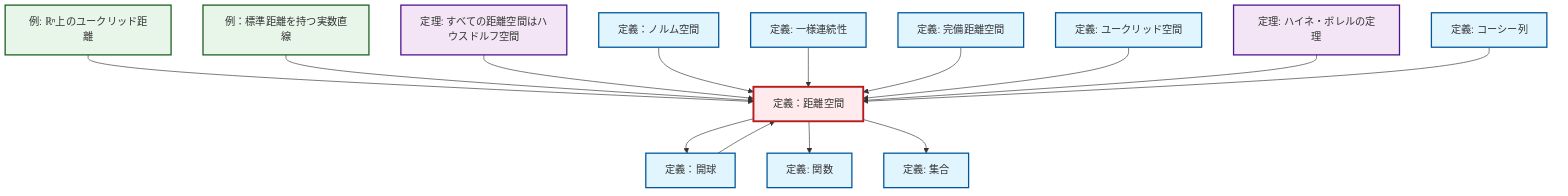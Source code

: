 graph TD
    classDef definition fill:#e1f5fe,stroke:#01579b,stroke-width:2px
    classDef theorem fill:#f3e5f5,stroke:#4a148c,stroke-width:2px
    classDef axiom fill:#fff3e0,stroke:#e65100,stroke-width:2px
    classDef example fill:#e8f5e9,stroke:#1b5e20,stroke-width:2px
    classDef current fill:#ffebee,stroke:#b71c1c,stroke-width:3px
    thm-metric-hausdorff["定理: すべての距離空間はハウスドルフ空間"]:::theorem
    def-set["定義: 集合"]:::definition
    thm-heine-borel["定理: ハイネ・ボレルの定理"]:::theorem
    def-complete-metric-space["定義: 完備距離空間"]:::definition
    def-cauchy-sequence["定義: コーシー列"]:::definition
    ex-real-line-metric["例：標準距離を持つ実数直線"]:::example
    def-metric-space["定義：距離空間"]:::definition
    def-function["定義: 関数"]:::definition
    def-normed-vector-space["定義：ノルム空間"]:::definition
    def-euclidean-space["定義: ユークリッド空間"]:::definition
    def-open-ball["定義：開球"]:::definition
    def-uniform-continuity["定義: 一様連続性"]:::definition
    ex-euclidean-metric["例: ℝⁿ上のユークリッド距離"]:::example
    ex-euclidean-metric --> def-metric-space
    ex-real-line-metric --> def-metric-space
    thm-metric-hausdorff --> def-metric-space
    def-open-ball --> def-metric-space
    def-normed-vector-space --> def-metric-space
    def-uniform-continuity --> def-metric-space
    def-complete-metric-space --> def-metric-space
    def-euclidean-space --> def-metric-space
    thm-heine-borel --> def-metric-space
    def-metric-space --> def-open-ball
    def-metric-space --> def-function
    def-metric-space --> def-set
    def-cauchy-sequence --> def-metric-space
    class def-metric-space current